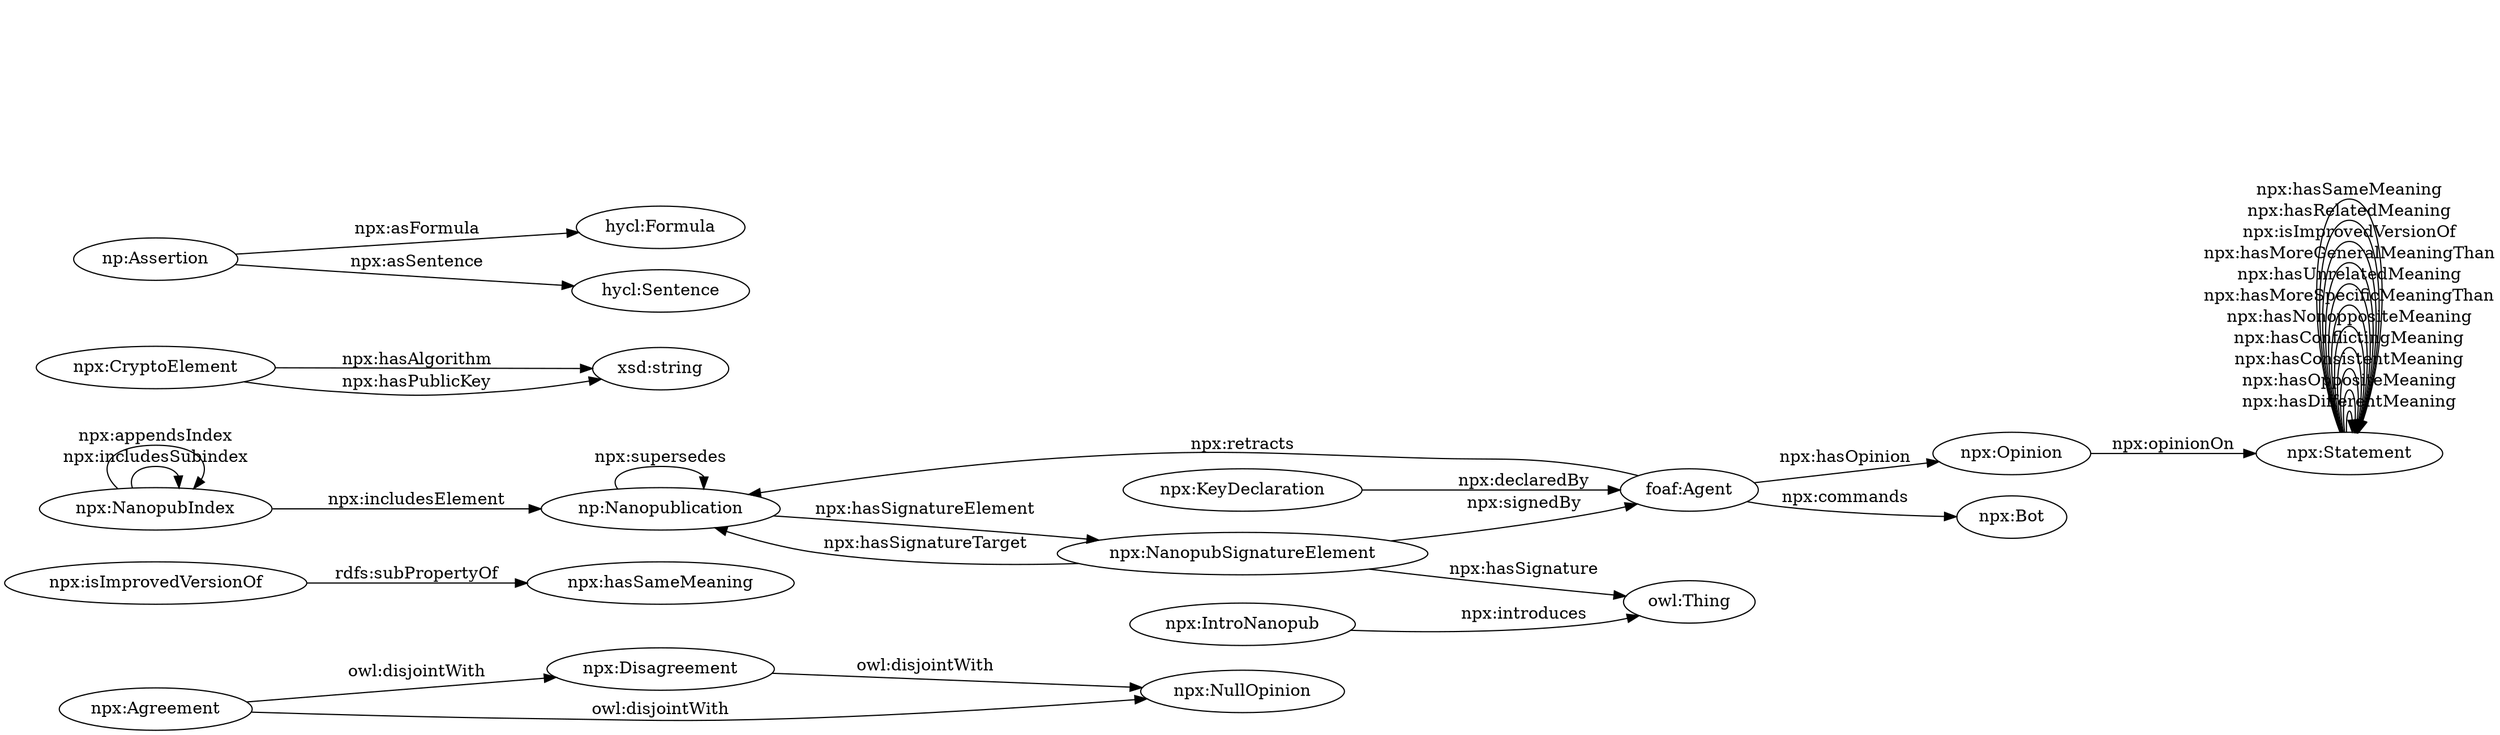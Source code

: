 digraph ar2dtool_diagram { 
rankdir=LR;
size="1501"
	"npx:Agreement" -> "npx:Disagreement" [ label = "owl:disjointWith" ];
	"npx:Agreement" -> "npx:NullOpinion" [ label = "owl:disjointWith" ];
	"npx:isImprovedVersionOf" -> "npx:hasSameMeaning" [ label = "rdfs:subPropertyOf" ];
	"npx:Disagreement" -> "npx:NullOpinion" [ label = "owl:disjointWith" ];
	"npx:NanopubIndex" -> "npx:NanopubIndex" [ label = "npx:includesSubindex" ];
	"npx:CryptoElement" -> "xsd:string" [ label = "npx:hasAlgorithm" ];
	"npx:Statement" -> "npx:Statement" [ label = "npx:hasDifferentMeaning" ];
	"np:Assertion" -> "hycl:Formula" [ label = "npx:asFormula" ];
	"npx:Statement" -> "npx:Statement" [ label = "npx:hasOppositeMeaning" ];
	"npx:Statement" -> "npx:Statement" [ label = "npx:hasConsistentMeaning" ];
	"npx:NanopubIndex" -> "npx:NanopubIndex" [ label = "npx:appendsIndex" ];
	"npx:Opinion" -> "npx:Statement" [ label = "npx:opinionOn" ];
	"npx:NanopubIndex" -> "np:Nanopublication" [ label = "npx:includesElement" ];
	"np:Nanopublication" -> "np:Nanopublication" [ label = "npx:supersedes" ];
	"npx:NanopubSignatureElement" -> "foaf:Agent" [ label = "npx:signedBy" ];
	"npx:IntroNanopub" -> "owl:Thing" [ label = "npx:introduces" ];
	"npx:Statement" -> "npx:Statement" [ label = "npx:hasConflictingMeaning" ];
	"npx:NanopubSignatureElement" -> "np:Nanopublication" [ label = "npx:hasSignatureTarget" ];
	"npx:Statement" -> "npx:Statement" [ label = "npx:hasNonoppositeMeaning" ];
	"np:Assertion" -> "hycl:Sentence" [ label = "npx:asSentence" ];
	"npx:Statement" -> "npx:Statement" [ label = "npx:hasMoreSpecificMeaningThan" ];
	"npx:Statement" -> "npx:Statement" [ label = "npx:hasUnrelatedMeaning" ];
	"npx:Statement" -> "npx:Statement" [ label = "npx:hasMoreGeneralMeaningThan" ];
	"foaf:Agent" -> "npx:Bot" [ label = "npx:commands" ];
	"np:Nanopublication" -> "npx:NanopubSignatureElement" [ label = "npx:hasSignatureElement" ];
	"npx:KeyDeclaration" -> "foaf:Agent" [ label = "npx:declaredBy" ];
	"npx:Statement" -> "npx:Statement" [ label = "npx:isImprovedVersionOf" ];
	"foaf:Agent" -> "npx:Opinion" [ label = "npx:hasOpinion" ];
	"npx:CryptoElement" -> "xsd:string" [ label = "npx:hasPublicKey" ];
	"npx:Statement" -> "npx:Statement" [ label = "npx:hasRelatedMeaning" ];
	"npx:Statement" -> "npx:Statement" [ label = "npx:hasSameMeaning" ];
	"npx:NanopubSignatureElement" -> "owl:Thing" [ label = "npx:hasSignature" ];
	"foaf:Agent" -> "np:Nanopublication" [ label = "npx:retracts" ];

}

